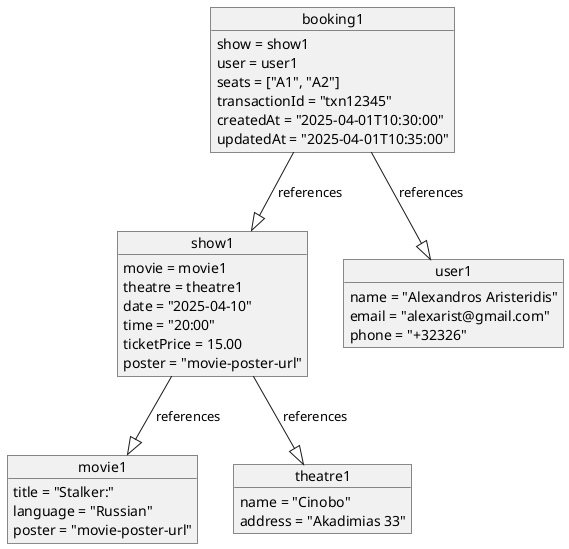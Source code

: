 @startuml
object booking1 {
  show = show1
  user = user1
  seats = ["A1", "A2"]
  transactionId = "txn12345"
  createdAt = "2025-04-01T10:30:00"
  updatedAt = "2025-04-01T10:35:00"
}

object show1 {
  movie = movie1
  theatre = theatre1
  date = "2025-04-10"
  time = "20:00"
  ticketPrice = 15.00
  poster = "movie-poster-url"
}

object movie1 {
  title = "Stalker:"
  language = "Russian"
  poster = "movie-poster-url"
}

object theatre1 {
  name = "Cinobo"
  address = "Akadimias 33"
}

object user1 {
  name = "Alexandros Aristeridis"
  email = "alexarist@gmail.com"
  phone = "+32326"
}

booking1 --|> show1 : references
booking1 --|> user1 : references
show1 --|> movie1 : references
show1 --|> theatre1 : references
@enduml
